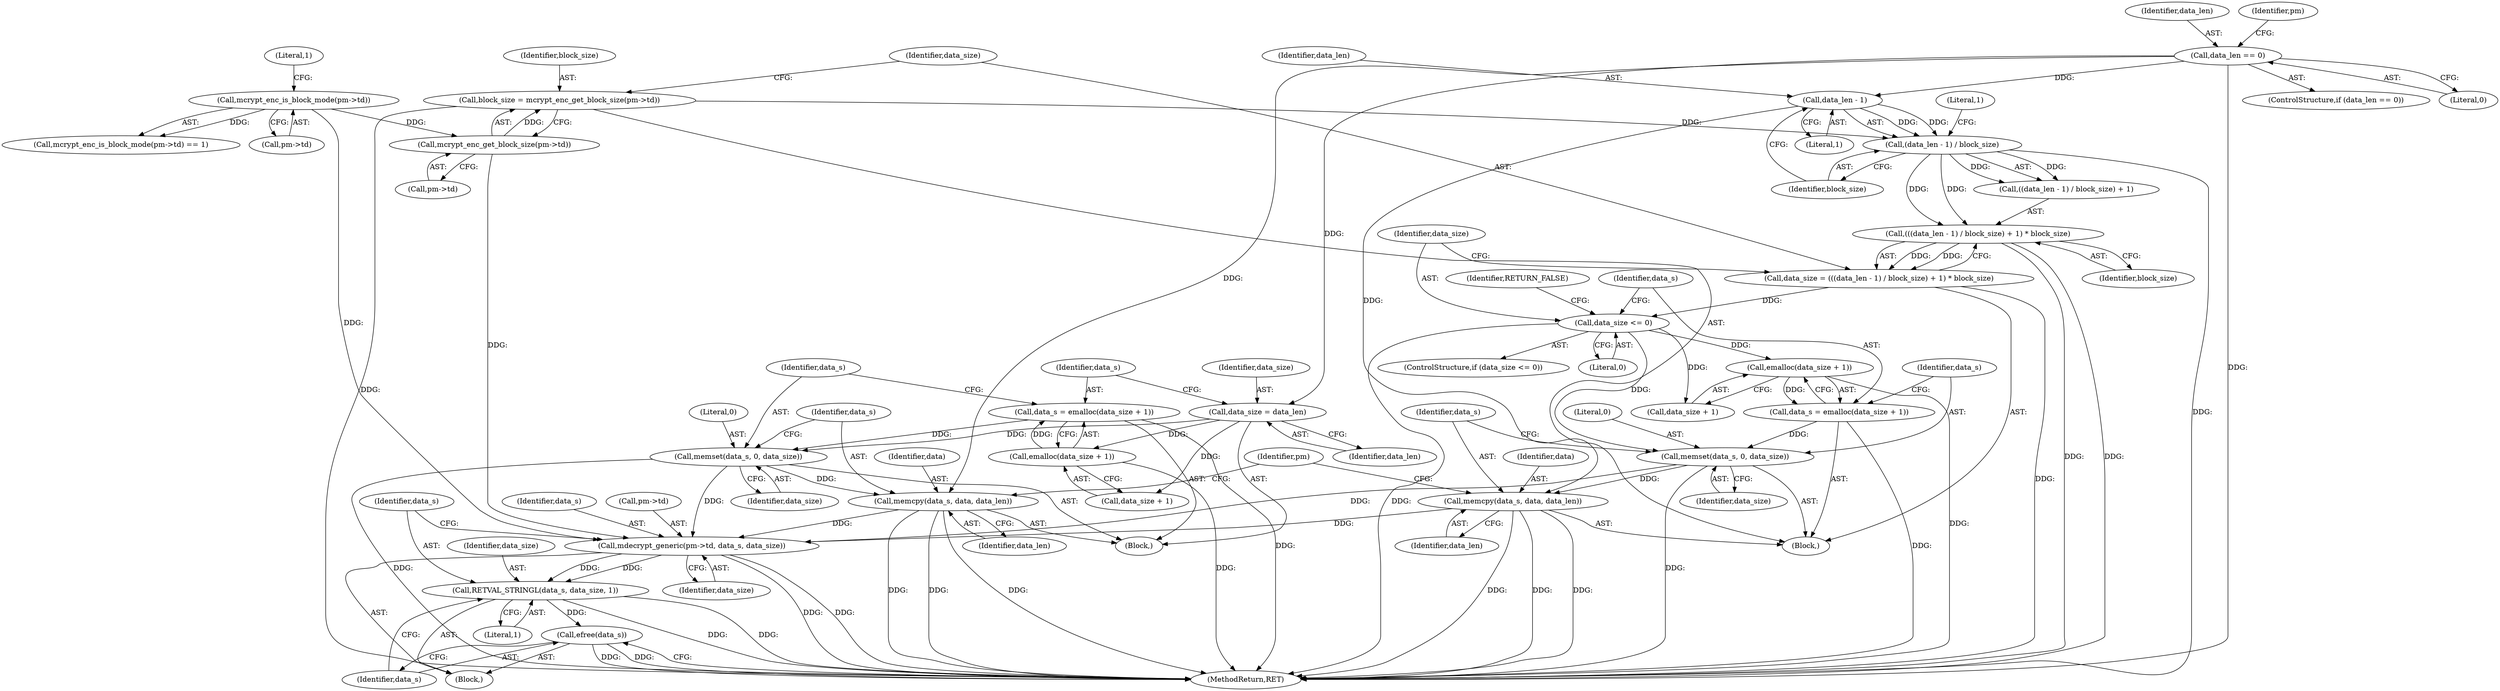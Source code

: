 digraph "0_php-src_6c5211a0cef0cc2854eaa387e0eb036e012904d0?w=1_2@API" {
"1000184" [label="(Call,mdecrypt_generic(pm->td, data_s, data_size))"];
"1000122" [label="(Call,mcrypt_enc_is_block_mode(pm->td))"];
"1000130" [label="(Call,mcrypt_enc_get_block_size(pm->td))"];
"1000180" [label="(Call,memcpy(data_s, data, data_len))"];
"1000176" [label="(Call,memset(data_s, 0, data_size))"];
"1000170" [label="(Call,data_s = emalloc(data_size + 1))"];
"1000172" [label="(Call,emalloc(data_size + 1))"];
"1000167" [label="(Call,data_size = data_len)"];
"1000116" [label="(Call,data_len == 0)"];
"1000161" [label="(Call,memcpy(data_s, data, data_len))"];
"1000157" [label="(Call,memset(data_s, 0, data_size))"];
"1000151" [label="(Call,data_s = emalloc(data_size + 1))"];
"1000153" [label="(Call,emalloc(data_size + 1))"];
"1000146" [label="(Call,data_size <= 0)"];
"1000134" [label="(Call,data_size = (((data_len - 1) / block_size) + 1) * block_size)"];
"1000136" [label="(Call,(((data_len - 1) / block_size) + 1) * block_size)"];
"1000138" [label="(Call,(data_len - 1) / block_size)"];
"1000139" [label="(Call,data_len - 1)"];
"1000128" [label="(Call,block_size = mcrypt_enc_get_block_size(pm->td))"];
"1000190" [label="(Call,RETVAL_STRINGL(data_s, data_size, 1))"];
"1000194" [label="(Call,efree(data_s))"];
"1000168" [label="(Identifier,data_size)"];
"1000128" [label="(Call,block_size = mcrypt_enc_get_block_size(pm->td))"];
"1000154" [label="(Call,data_size + 1)"];
"1000135" [label="(Identifier,data_size)"];
"1000142" [label="(Identifier,block_size)"];
"1000189" [label="(Identifier,data_size)"];
"1000148" [label="(Literal,0)"];
"1000195" [label="(Identifier,data_s)"];
"1000138" [label="(Call,(data_len - 1) / block_size)"];
"1000190" [label="(Call,RETVAL_STRINGL(data_s, data_size, 1))"];
"1000185" [label="(Call,pm->td)"];
"1000193" [label="(Literal,1)"];
"1000176" [label="(Call,memset(data_s, 0, data_size))"];
"1000182" [label="(Identifier,data)"];
"1000117" [label="(Identifier,data_len)"];
"1000163" [label="(Identifier,data)"];
"1000196" [label="(MethodReturn,RET)"];
"1000122" [label="(Call,mcrypt_enc_is_block_mode(pm->td))"];
"1000169" [label="(Identifier,data_len)"];
"1000179" [label="(Identifier,data_size)"];
"1000139" [label="(Call,data_len - 1)"];
"1000170" [label="(Call,data_s = emalloc(data_size + 1))"];
"1000166" [label="(Block,)"];
"1000171" [label="(Identifier,data_s)"];
"1000152" [label="(Identifier,data_s)"];
"1000159" [label="(Literal,0)"];
"1000192" [label="(Identifier,data_size)"];
"1000140" [label="(Identifier,data_len)"];
"1000162" [label="(Identifier,data_s)"];
"1000145" [label="(ControlStructure,if (data_size <= 0))"];
"1000178" [label="(Literal,0)"];
"1000180" [label="(Call,memcpy(data_s, data, data_len))"];
"1000181" [label="(Identifier,data_s)"];
"1000161" [label="(Call,memcpy(data_s, data, data_len))"];
"1000151" [label="(Call,data_s = emalloc(data_size + 1))"];
"1000186" [label="(Identifier,pm)"];
"1000177" [label="(Identifier,data_s)"];
"1000131" [label="(Call,pm->td)"];
"1000153" [label="(Call,emalloc(data_size + 1))"];
"1000144" [label="(Identifier,block_size)"];
"1000143" [label="(Literal,1)"];
"1000150" [label="(Identifier,RETURN_FALSE)"];
"1000116" [label="(Call,data_len == 0)"];
"1000160" [label="(Identifier,data_size)"];
"1000164" [label="(Identifier,data_len)"];
"1000173" [label="(Call,data_size + 1)"];
"1000137" [label="(Call,((data_len - 1) / block_size) + 1)"];
"1000127" [label="(Block,)"];
"1000118" [label="(Literal,0)"];
"1000115" [label="(ControlStructure,if (data_len == 0))"];
"1000146" [label="(Call,data_size <= 0)"];
"1000141" [label="(Literal,1)"];
"1000121" [label="(Call,mcrypt_enc_is_block_mode(pm->td) == 1)"];
"1000105" [label="(Block,)"];
"1000194" [label="(Call,efree(data_s))"];
"1000123" [label="(Call,pm->td)"];
"1000184" [label="(Call,mdecrypt_generic(pm->td, data_s, data_size))"];
"1000191" [label="(Identifier,data_s)"];
"1000158" [label="(Identifier,data_s)"];
"1000130" [label="(Call,mcrypt_enc_get_block_size(pm->td))"];
"1000124" [label="(Identifier,pm)"];
"1000126" [label="(Literal,1)"];
"1000183" [label="(Identifier,data_len)"];
"1000157" [label="(Call,memset(data_s, 0, data_size))"];
"1000167" [label="(Call,data_size = data_len)"];
"1000147" [label="(Identifier,data_size)"];
"1000134" [label="(Call,data_size = (((data_len - 1) / block_size) + 1) * block_size)"];
"1000136" [label="(Call,(((data_len - 1) / block_size) + 1) * block_size)"];
"1000129" [label="(Identifier,block_size)"];
"1000188" [label="(Identifier,data_s)"];
"1000172" [label="(Call,emalloc(data_size + 1))"];
"1000184" -> "1000105"  [label="AST: "];
"1000184" -> "1000189"  [label="CFG: "];
"1000185" -> "1000184"  [label="AST: "];
"1000188" -> "1000184"  [label="AST: "];
"1000189" -> "1000184"  [label="AST: "];
"1000191" -> "1000184"  [label="CFG: "];
"1000184" -> "1000196"  [label="DDG: "];
"1000184" -> "1000196"  [label="DDG: "];
"1000122" -> "1000184"  [label="DDG: "];
"1000130" -> "1000184"  [label="DDG: "];
"1000180" -> "1000184"  [label="DDG: "];
"1000161" -> "1000184"  [label="DDG: "];
"1000176" -> "1000184"  [label="DDG: "];
"1000157" -> "1000184"  [label="DDG: "];
"1000184" -> "1000190"  [label="DDG: "];
"1000184" -> "1000190"  [label="DDG: "];
"1000122" -> "1000121"  [label="AST: "];
"1000122" -> "1000123"  [label="CFG: "];
"1000123" -> "1000122"  [label="AST: "];
"1000126" -> "1000122"  [label="CFG: "];
"1000122" -> "1000121"  [label="DDG: "];
"1000122" -> "1000130"  [label="DDG: "];
"1000130" -> "1000128"  [label="AST: "];
"1000130" -> "1000131"  [label="CFG: "];
"1000131" -> "1000130"  [label="AST: "];
"1000128" -> "1000130"  [label="CFG: "];
"1000130" -> "1000128"  [label="DDG: "];
"1000180" -> "1000166"  [label="AST: "];
"1000180" -> "1000183"  [label="CFG: "];
"1000181" -> "1000180"  [label="AST: "];
"1000182" -> "1000180"  [label="AST: "];
"1000183" -> "1000180"  [label="AST: "];
"1000186" -> "1000180"  [label="CFG: "];
"1000180" -> "1000196"  [label="DDG: "];
"1000180" -> "1000196"  [label="DDG: "];
"1000180" -> "1000196"  [label="DDG: "];
"1000176" -> "1000180"  [label="DDG: "];
"1000116" -> "1000180"  [label="DDG: "];
"1000176" -> "1000166"  [label="AST: "];
"1000176" -> "1000179"  [label="CFG: "];
"1000177" -> "1000176"  [label="AST: "];
"1000178" -> "1000176"  [label="AST: "];
"1000179" -> "1000176"  [label="AST: "];
"1000181" -> "1000176"  [label="CFG: "];
"1000176" -> "1000196"  [label="DDG: "];
"1000170" -> "1000176"  [label="DDG: "];
"1000167" -> "1000176"  [label="DDG: "];
"1000170" -> "1000166"  [label="AST: "];
"1000170" -> "1000172"  [label="CFG: "];
"1000171" -> "1000170"  [label="AST: "];
"1000172" -> "1000170"  [label="AST: "];
"1000177" -> "1000170"  [label="CFG: "];
"1000170" -> "1000196"  [label="DDG: "];
"1000172" -> "1000170"  [label="DDG: "];
"1000172" -> "1000173"  [label="CFG: "];
"1000173" -> "1000172"  [label="AST: "];
"1000172" -> "1000196"  [label="DDG: "];
"1000167" -> "1000172"  [label="DDG: "];
"1000167" -> "1000166"  [label="AST: "];
"1000167" -> "1000169"  [label="CFG: "];
"1000168" -> "1000167"  [label="AST: "];
"1000169" -> "1000167"  [label="AST: "];
"1000171" -> "1000167"  [label="CFG: "];
"1000116" -> "1000167"  [label="DDG: "];
"1000167" -> "1000173"  [label="DDG: "];
"1000116" -> "1000115"  [label="AST: "];
"1000116" -> "1000118"  [label="CFG: "];
"1000117" -> "1000116"  [label="AST: "];
"1000118" -> "1000116"  [label="AST: "];
"1000124" -> "1000116"  [label="CFG: "];
"1000116" -> "1000196"  [label="DDG: "];
"1000116" -> "1000139"  [label="DDG: "];
"1000161" -> "1000127"  [label="AST: "];
"1000161" -> "1000164"  [label="CFG: "];
"1000162" -> "1000161"  [label="AST: "];
"1000163" -> "1000161"  [label="AST: "];
"1000164" -> "1000161"  [label="AST: "];
"1000186" -> "1000161"  [label="CFG: "];
"1000161" -> "1000196"  [label="DDG: "];
"1000161" -> "1000196"  [label="DDG: "];
"1000161" -> "1000196"  [label="DDG: "];
"1000157" -> "1000161"  [label="DDG: "];
"1000139" -> "1000161"  [label="DDG: "];
"1000157" -> "1000127"  [label="AST: "];
"1000157" -> "1000160"  [label="CFG: "];
"1000158" -> "1000157"  [label="AST: "];
"1000159" -> "1000157"  [label="AST: "];
"1000160" -> "1000157"  [label="AST: "];
"1000162" -> "1000157"  [label="CFG: "];
"1000157" -> "1000196"  [label="DDG: "];
"1000151" -> "1000157"  [label="DDG: "];
"1000146" -> "1000157"  [label="DDG: "];
"1000151" -> "1000127"  [label="AST: "];
"1000151" -> "1000153"  [label="CFG: "];
"1000152" -> "1000151"  [label="AST: "];
"1000153" -> "1000151"  [label="AST: "];
"1000158" -> "1000151"  [label="CFG: "];
"1000151" -> "1000196"  [label="DDG: "];
"1000153" -> "1000151"  [label="DDG: "];
"1000153" -> "1000154"  [label="CFG: "];
"1000154" -> "1000153"  [label="AST: "];
"1000153" -> "1000196"  [label="DDG: "];
"1000146" -> "1000153"  [label="DDG: "];
"1000146" -> "1000145"  [label="AST: "];
"1000146" -> "1000148"  [label="CFG: "];
"1000147" -> "1000146"  [label="AST: "];
"1000148" -> "1000146"  [label="AST: "];
"1000150" -> "1000146"  [label="CFG: "];
"1000152" -> "1000146"  [label="CFG: "];
"1000146" -> "1000196"  [label="DDG: "];
"1000134" -> "1000146"  [label="DDG: "];
"1000146" -> "1000154"  [label="DDG: "];
"1000134" -> "1000127"  [label="AST: "];
"1000134" -> "1000136"  [label="CFG: "];
"1000135" -> "1000134"  [label="AST: "];
"1000136" -> "1000134"  [label="AST: "];
"1000147" -> "1000134"  [label="CFG: "];
"1000134" -> "1000196"  [label="DDG: "];
"1000136" -> "1000134"  [label="DDG: "];
"1000136" -> "1000134"  [label="DDG: "];
"1000136" -> "1000144"  [label="CFG: "];
"1000137" -> "1000136"  [label="AST: "];
"1000144" -> "1000136"  [label="AST: "];
"1000136" -> "1000196"  [label="DDG: "];
"1000136" -> "1000196"  [label="DDG: "];
"1000138" -> "1000136"  [label="DDG: "];
"1000138" -> "1000136"  [label="DDG: "];
"1000138" -> "1000137"  [label="AST: "];
"1000138" -> "1000142"  [label="CFG: "];
"1000139" -> "1000138"  [label="AST: "];
"1000142" -> "1000138"  [label="AST: "];
"1000143" -> "1000138"  [label="CFG: "];
"1000138" -> "1000196"  [label="DDG: "];
"1000138" -> "1000137"  [label="DDG: "];
"1000138" -> "1000137"  [label="DDG: "];
"1000139" -> "1000138"  [label="DDG: "];
"1000139" -> "1000138"  [label="DDG: "];
"1000128" -> "1000138"  [label="DDG: "];
"1000139" -> "1000141"  [label="CFG: "];
"1000140" -> "1000139"  [label="AST: "];
"1000141" -> "1000139"  [label="AST: "];
"1000142" -> "1000139"  [label="CFG: "];
"1000128" -> "1000127"  [label="AST: "];
"1000129" -> "1000128"  [label="AST: "];
"1000135" -> "1000128"  [label="CFG: "];
"1000128" -> "1000196"  [label="DDG: "];
"1000190" -> "1000105"  [label="AST: "];
"1000190" -> "1000193"  [label="CFG: "];
"1000191" -> "1000190"  [label="AST: "];
"1000192" -> "1000190"  [label="AST: "];
"1000193" -> "1000190"  [label="AST: "];
"1000195" -> "1000190"  [label="CFG: "];
"1000190" -> "1000196"  [label="DDG: "];
"1000190" -> "1000196"  [label="DDG: "];
"1000190" -> "1000194"  [label="DDG: "];
"1000194" -> "1000105"  [label="AST: "];
"1000194" -> "1000195"  [label="CFG: "];
"1000195" -> "1000194"  [label="AST: "];
"1000196" -> "1000194"  [label="CFG: "];
"1000194" -> "1000196"  [label="DDG: "];
"1000194" -> "1000196"  [label="DDG: "];
}
